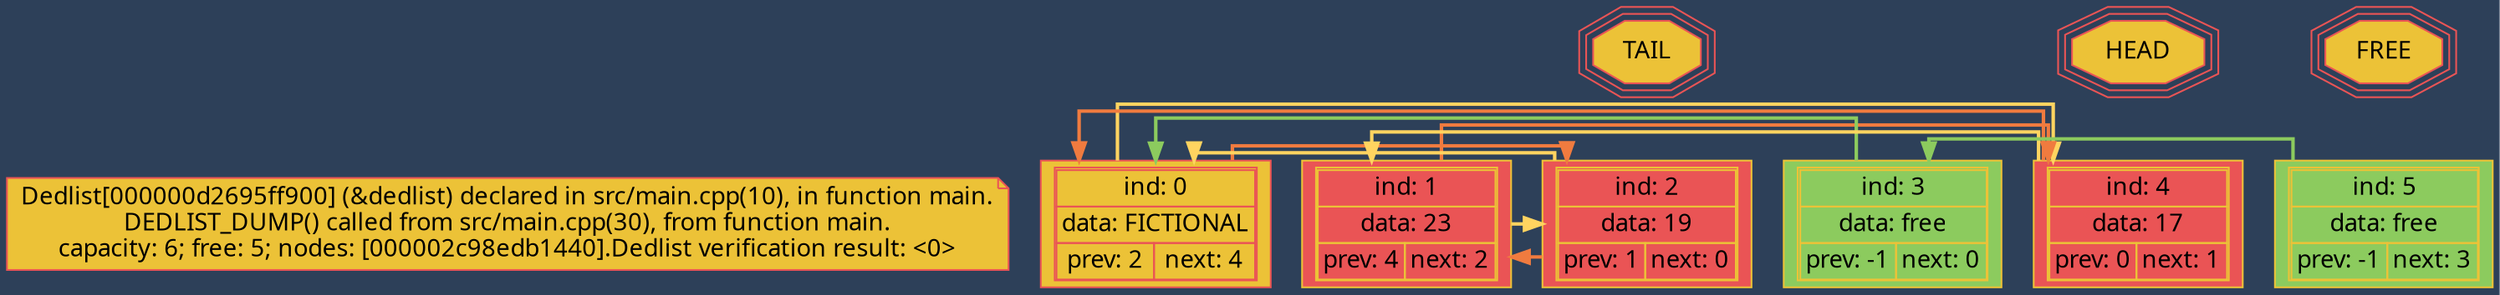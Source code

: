 digraph{
splines=ortho;
bgcolor="#2D4059";


NODE_TEXT[shape=note, fontname="verdana",
style=bold, style=filled,
color="#EA5455", fillcolor="#ECC237",
label = "Dedlist[000000d2695ff900] (&dedlist) declared in src/main.cpp(10), in function main.\nDEDLIST_DUMP() called from src/main.cpp(30), from function main.\ncapacity: 6; free: 5; nodes: [000002c98edb1440].Dedlist verification result: <0>
"]


NODE_0[shape="record", fontname="verdana",
style=bold, style=filled,
color="#EA5455", fillcolor="#ECC237",
label = <<table cellspacing="0">
<tr><td colspan="2">ind: 0</td></tr>
<tr><td colspan="2">data: FICTIONAL</td></tr>
<tr><td>prev: 2</td><td>next: 4</td></tr></table>>];


NODE_1[shape="record", fontname="verdana",
style=bold, style=filled,
color="#ECC237", fillcolor="#EA5455",
label = <<table cellspacing="0">
<tr><td colspan="2">ind: 1</td></tr>
<tr><td colspan="2">data: 23</td></tr>
<tr><td>prev: 4</td><td>next: 2</td></tr></table>>];

NODE_2[shape="record", fontname="verdana",
style=bold, style=filled,
color="#ECC237", fillcolor="#EA5455",
label = <<table cellspacing="0">
<tr><td colspan="2">ind: 2</td></tr>
<tr><td colspan="2">data: 19</td></tr>
<tr><td>prev: 1</td><td>next: 0</td></tr></table>>];

NODE_3[shape="record", fontname="verdana",
style=bold, style=filled,
color="#ECC237", fillcolor="#8ccb5e",
label = <<table cellspacing="0">
<tr><td colspan="2">ind: 3</td></tr>
<tr><td colspan="2">data: free</td></tr>
<tr><td>prev: -1</td><td>next: 0</td></tr></table>>];

NODE_4[shape="record", fontname="verdana",
style=bold, style=filled,
color="#ECC237", fillcolor="#EA5455",
label = <<table cellspacing="0">
<tr><td colspan="2">ind: 4</td></tr>
<tr><td colspan="2">data: 17</td></tr>
<tr><td>prev: 0</td><td>next: 1</td></tr></table>>];

NODE_5[shape="record", fontname="verdana",
style=bold, style=filled,
color="#ECC237", fillcolor="#8ccb5e",
label = <<table cellspacing="0">
<tr><td colspan="2">ind: 5</td></tr>
<tr><td colspan="2">data: free</td></tr>
<tr><td>prev: -1</td><td>next: 3</td></tr></table>>];

HEAD[shape=tripleoctagon, style=filled,
fontname="verdana", color="#EA5455", fillcolor="#ECC237"];

TAIL[shape=tripleoctagon, style=filled,
fontname="verdana", color="#EA5455", fillcolor="#ECC237"];

FREE[shape=tripleoctagon, style=filled,
fontname="verdana", color="#EA5455", fillcolor="#ECC237"];


{rank=same; NODE_TEXT NODE_0 NODE_1 NODE_2 NODE_3 NODE_4 NODE_5 }
NODE_TEXT->NODE_0[weight=10, style=invis];
NODE_0->NODE_1[weight=10, style=invis];
NODE_1->NODE_2[weight=10, style=invis];
NODE_2->NODE_3[weight=10, style=invis];
NODE_3->NODE_4[weight=10, style=invis];
NODE_4->NODE_5[weight=10, style=invis];
HEAD->NODE_4[style=invis];
TAIL->NODE_2[style=invis];
FREE->NODE_5[style=invis];


NODE_0->NODE_2[color="#F07B3F", penwidth=2];
NODE_0->NODE_4[color="#FFD460", penwidth=2];

NODE_1->NODE_4[color="#F07B3F", penwidth=2];
NODE_1->NODE_2[color="#FFD460", penwidth=2];

NODE_2->NODE_1[color="#F07B3F", penwidth=2];
NODE_2->NODE_0[color="#FFD460", penwidth=2];

NODE_3->NODE_0[color="#8ccb5e", penwidth=2];
NODE_4->NODE_0[color="#F07B3F", penwidth=2];
NODE_4->NODE_1[color="#FFD460", penwidth=2];

NODE_5->NODE_3[color="#8ccb5e", penwidth=2];

}
